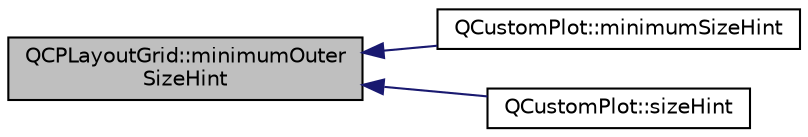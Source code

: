 digraph "QCPLayoutGrid::minimumOuterSizeHint"
{
  edge [fontname="Helvetica",fontsize="10",labelfontname="Helvetica",labelfontsize="10"];
  node [fontname="Helvetica",fontsize="10",shape=record];
  rankdir="LR";
  Node218 [label="QCPLayoutGrid::minimumOuter\lSizeHint",height=0.2,width=0.4,color="black", fillcolor="grey75", style="filled", fontcolor="black"];
  Node218 -> Node219 [dir="back",color="midnightblue",fontsize="10",style="solid",fontname="Helvetica"];
  Node219 [label="QCustomPlot::minimumSizeHint",height=0.2,width=0.4,color="black", fillcolor="white", style="filled",URL="$class_q_custom_plot.html#a968a01cd4077d63aecde1aef1db057fc"];
  Node218 -> Node220 [dir="back",color="midnightblue",fontsize="10",style="solid",fontname="Helvetica"];
  Node220 [label="QCustomPlot::sizeHint",height=0.2,width=0.4,color="black", fillcolor="white", style="filled",URL="$class_q_custom_plot.html#ac9d6fe101e082daf756903b11f6e6213"];
}
